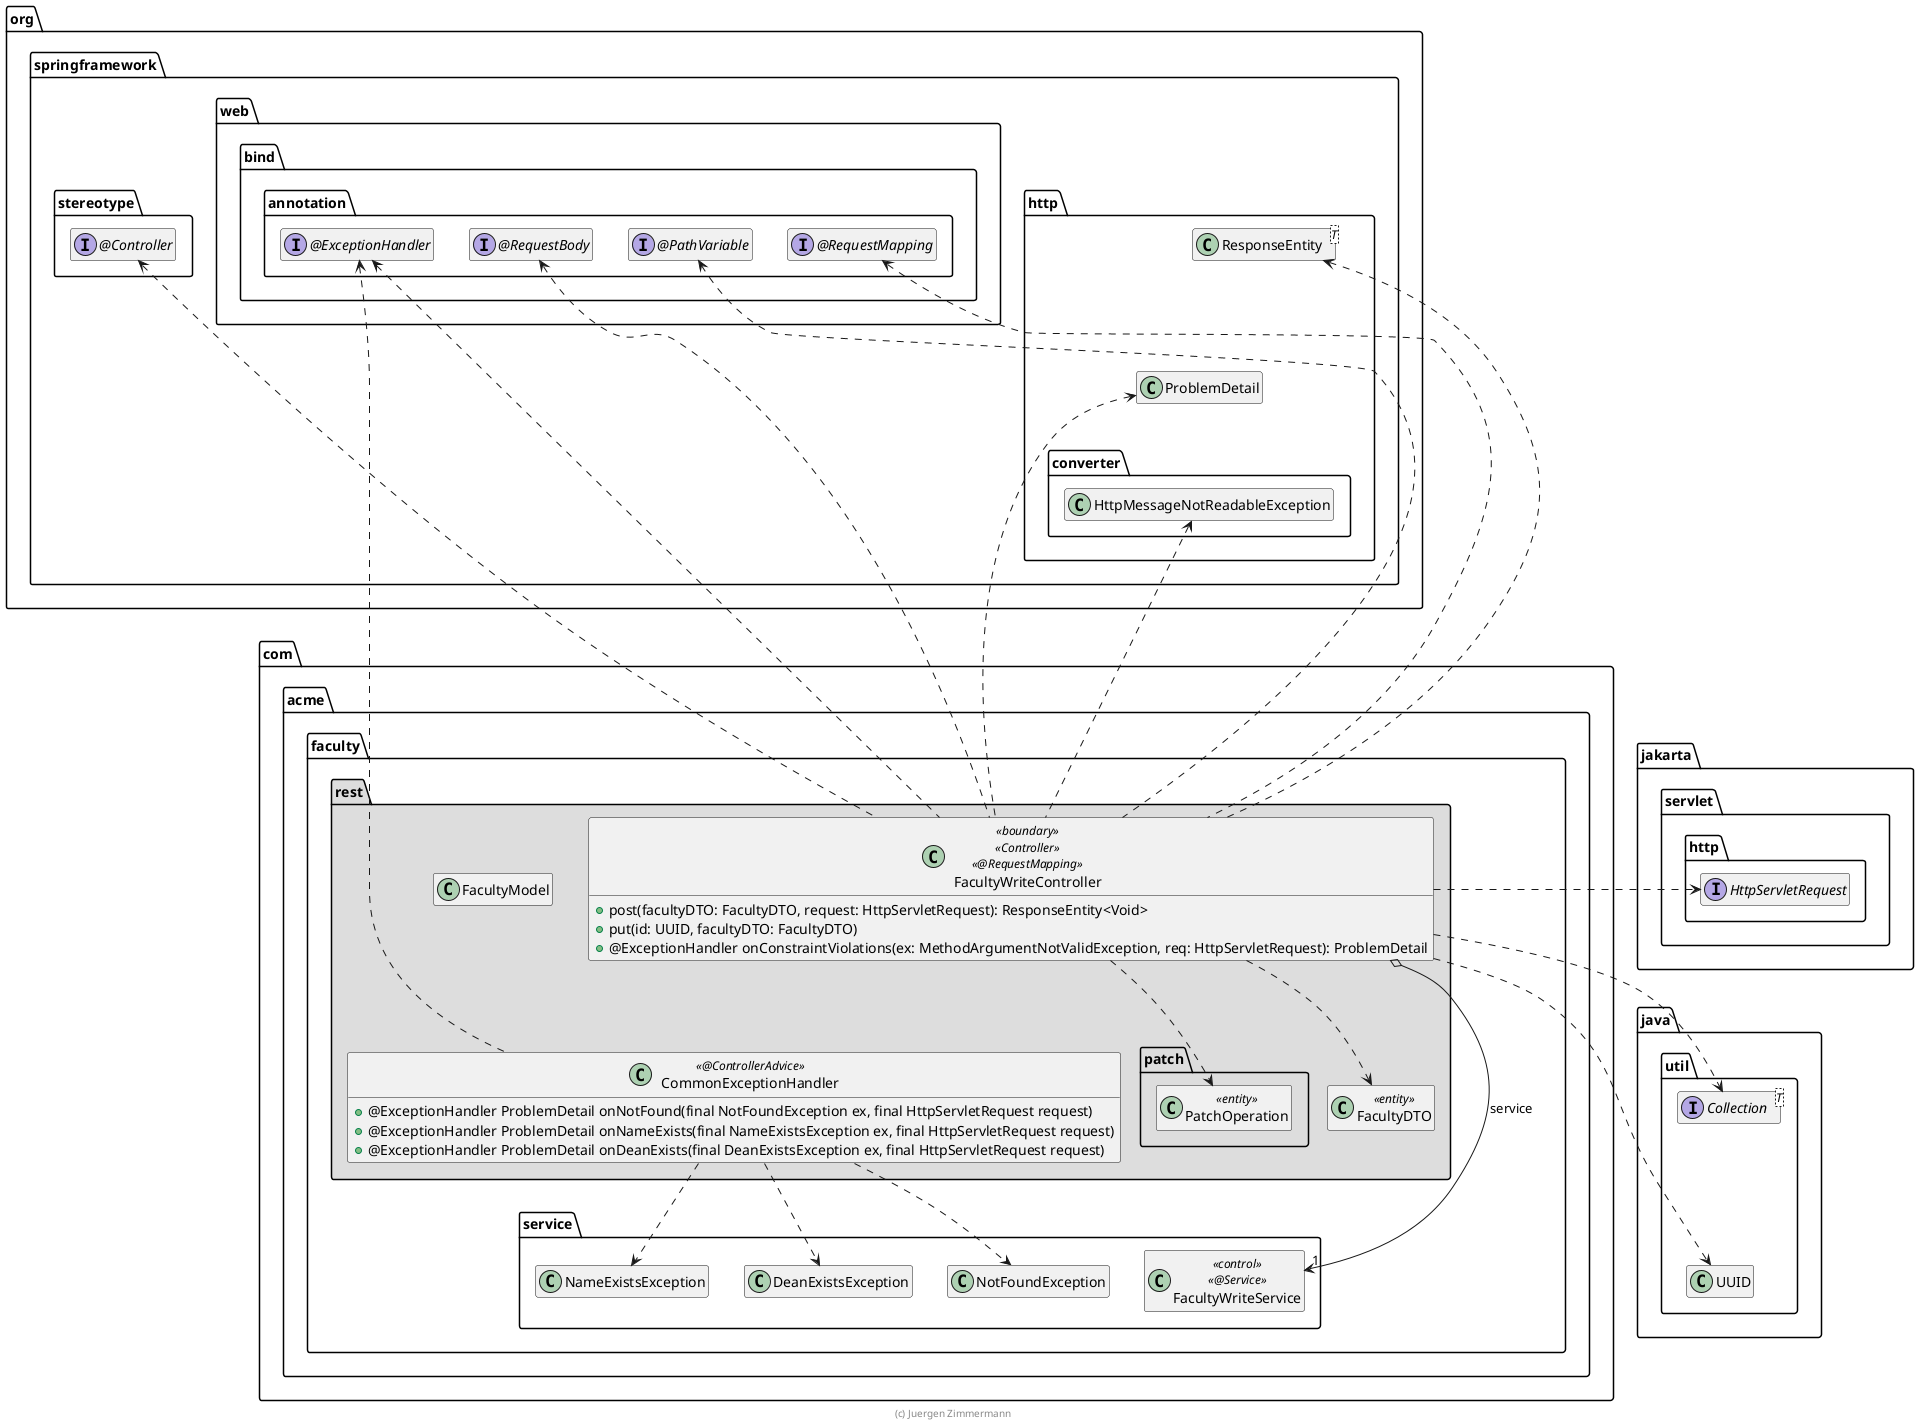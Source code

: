 @startuml FacultyWriteController

package org.springframework {
  package stereotype {
      interface "@Controller" as Controller
    }

  package web.bind.annotation {
      interface "@RequestMapping" as RequestMapping
      interface "@PathVariable" as PathVariable
      interface "@RequestBody" as RequestBody
      interface "@ExceptionHandler" as ExceptionHandler
  }

  package http {
      class ResponseEntity<T>
      class ProblemDetail

      package converter {
          class HttpMessageNotReadableException
      }

      ResponseEntity .[hidden].> ProblemDetail
      ProblemDetail .[hidden].> HttpMessageNotReadableException
  }
}

package jakarta.servlet.http {
    interface HttpServletRequest
}

package java.util {
    interface Collection<T>
    class UUID

    UUID .up[hidden].> Collection
    Collection .up[hidden].> HttpServletRequest
}

package com.acme.faculty {
  package service {
    class FacultyWriteService << control >> << @Service >>
    class NotFoundException
    class NameExistsException
    class DeanExistsException
  }

  package rest #DDDDDD {
    package patch {
        class PatchOperation <<entity>>
        }

    class FacultyDTO <<entity>>

    class FacultyWriteController << boundary >> << Controller >> << @RequestMapping >> {
        + post(facultyDTO: FacultyDTO, request: HttpServletRequest): ResponseEntity<Void>
        + put(id: UUID, facultyDTO: FacultyDTO)
        + @ExceptionHandler onConstraintViolations(ex: MethodArgumentNotValidException, req: HttpServletRequest): ProblemDetail
    }

    class CommonExceptionHandler << @ControllerAdvice >> {
        + @ExceptionHandler ProblemDetail onNotFound(final NotFoundException ex, final HttpServletRequest request)
        + @ExceptionHandler ProblemDetail onNameExists(final NameExistsException ex, final HttpServletRequest request)
        + @ExceptionHandler ProblemDetail onDeanExists(final DeanExistsException ex, final HttpServletRequest request)
    }

    FacultyWriteController o-down-> "1" FacultyWriteService : service
    FacultyWriteController ..> FacultyDTO
    FacultyWriteController ..> PatchOperation

    FacultyWriteController .up.> ResponseEntity
    FacultyWriteController .up.> ProblemDetail
    FacultyWriteController .up.> HttpMessageNotReadableException
    FacultyWriteController .right.> HttpServletRequest

    FacultyWriteController .up.> Controller
    FacultyWriteController .up.> RequestMapping
    FacultyWriteController .up.> PathVariable
    FacultyWriteController .up.> RequestBody
    FacultyWriteController .up.> ExceptionHandler
    FacultyWriteController .right.> UUID
    FacultyWriteController .right.> Collection

    CommonExceptionHandler .up.> ExceptionHandler
    CommonExceptionHandler ..> NotFoundException
    CommonExceptionHandler ..> NameExistsException
    CommonExceptionHandler ..> DeanExistsException
    CommonExceptionHandler .up[hidden].> FacultyModel

    PatchOperation .[hidden].> FacultyWriteService
  }
}

hide empty members

footer (c) Juergen Zimmermann

@enduml
